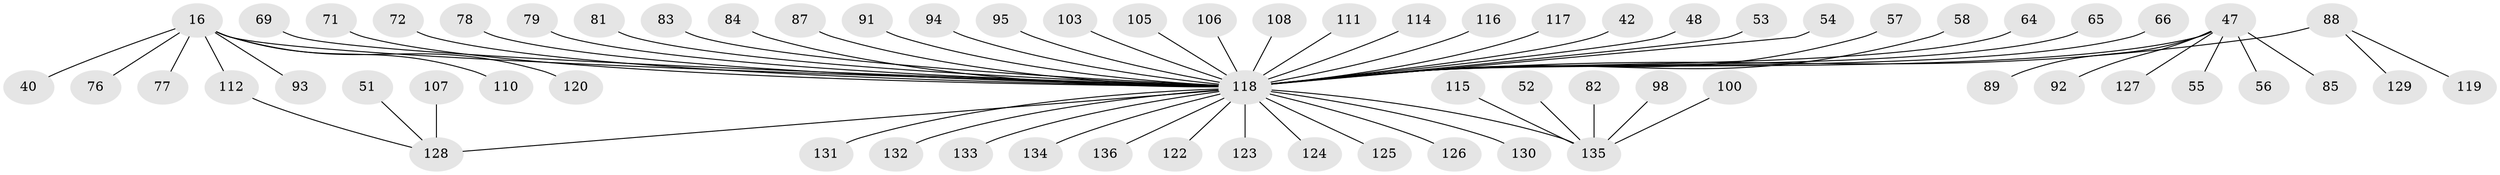 // original degree distribution, {6: 0.014705882352941176, 35: 0.007352941176470588, 10: 0.007352941176470588, 5: 0.04411764705882353, 2: 0.17647058823529413, 7: 0.007352941176470588, 3: 0.08088235294117647, 1: 0.6323529411764706, 4: 0.022058823529411766, 9: 0.007352941176470588}
// Generated by graph-tools (version 1.1) at 2025/47/03/09/25 04:47:50]
// undirected, 68 vertices, 68 edges
graph export_dot {
graph [start="1"]
  node [color=gray90,style=filled];
  16;
  40;
  42;
  47 [super="+31"];
  48;
  51;
  52;
  53;
  54;
  55;
  56;
  57;
  58 [super="+14+22"];
  64;
  65;
  66;
  69 [super="+44"];
  71;
  72 [super="+9"];
  76;
  77;
  78;
  79;
  81;
  82;
  83;
  84;
  85;
  87;
  88 [super="+80+62"];
  89;
  91;
  92;
  93;
  94 [super="+90"];
  95;
  98 [super="+15"];
  100 [super="+75"];
  103;
  105;
  106;
  107 [super="+43+63"];
  108;
  110 [super="+102"];
  111;
  112 [super="+50"];
  114;
  115;
  116 [super="+96"];
  117;
  118 [super="+1+61+7+20+5+12+10+23+28+29+30+32+33+35+37"];
  119;
  120 [super="+99"];
  122;
  123;
  124 [super="+67"];
  125 [super="+121"];
  126;
  127;
  128 [super="+17+18+74"];
  129 [super="+68"];
  130;
  131;
  132;
  133 [super="+109"];
  134;
  135 [super="+113"];
  136;
  16 -- 40;
  16 -- 76;
  16 -- 77;
  16 -- 93;
  16 -- 112;
  16 -- 120 [weight=2];
  16 -- 118;
  16 -- 110;
  42 -- 118;
  47 -- 56;
  47 -- 85;
  47 -- 118 [weight=2];
  47 -- 55;
  47 -- 89;
  47 -- 92;
  47 -- 127;
  48 -- 118;
  51 -- 128;
  52 -- 135;
  53 -- 118;
  54 -- 118;
  57 -- 118;
  58 -- 118;
  64 -- 118;
  65 -- 118;
  66 -- 118;
  69 -- 118;
  71 -- 118;
  72 -- 118;
  78 -- 118;
  79 -- 118;
  81 -- 118;
  82 -- 135;
  83 -- 118;
  84 -- 118;
  87 -- 118;
  88 -- 119;
  88 -- 118 [weight=2];
  88 -- 129;
  91 -- 118;
  94 -- 118;
  95 -- 118;
  98 -- 135;
  100 -- 135;
  103 -- 118;
  105 -- 118;
  106 -- 118;
  107 -- 128;
  108 -- 118;
  111 -- 118;
  112 -- 128;
  114 -- 118;
  115 -- 135;
  116 -- 118;
  117 -- 118;
  118 -- 136;
  118 -- 130;
  118 -- 131;
  118 -- 132;
  118 -- 134;
  118 -- 135 [weight=2];
  118 -- 122;
  118 -- 126;
  118 -- 123;
  118 -- 128 [weight=2];
  118 -- 124;
  118 -- 133;
  118 -- 125;
}
